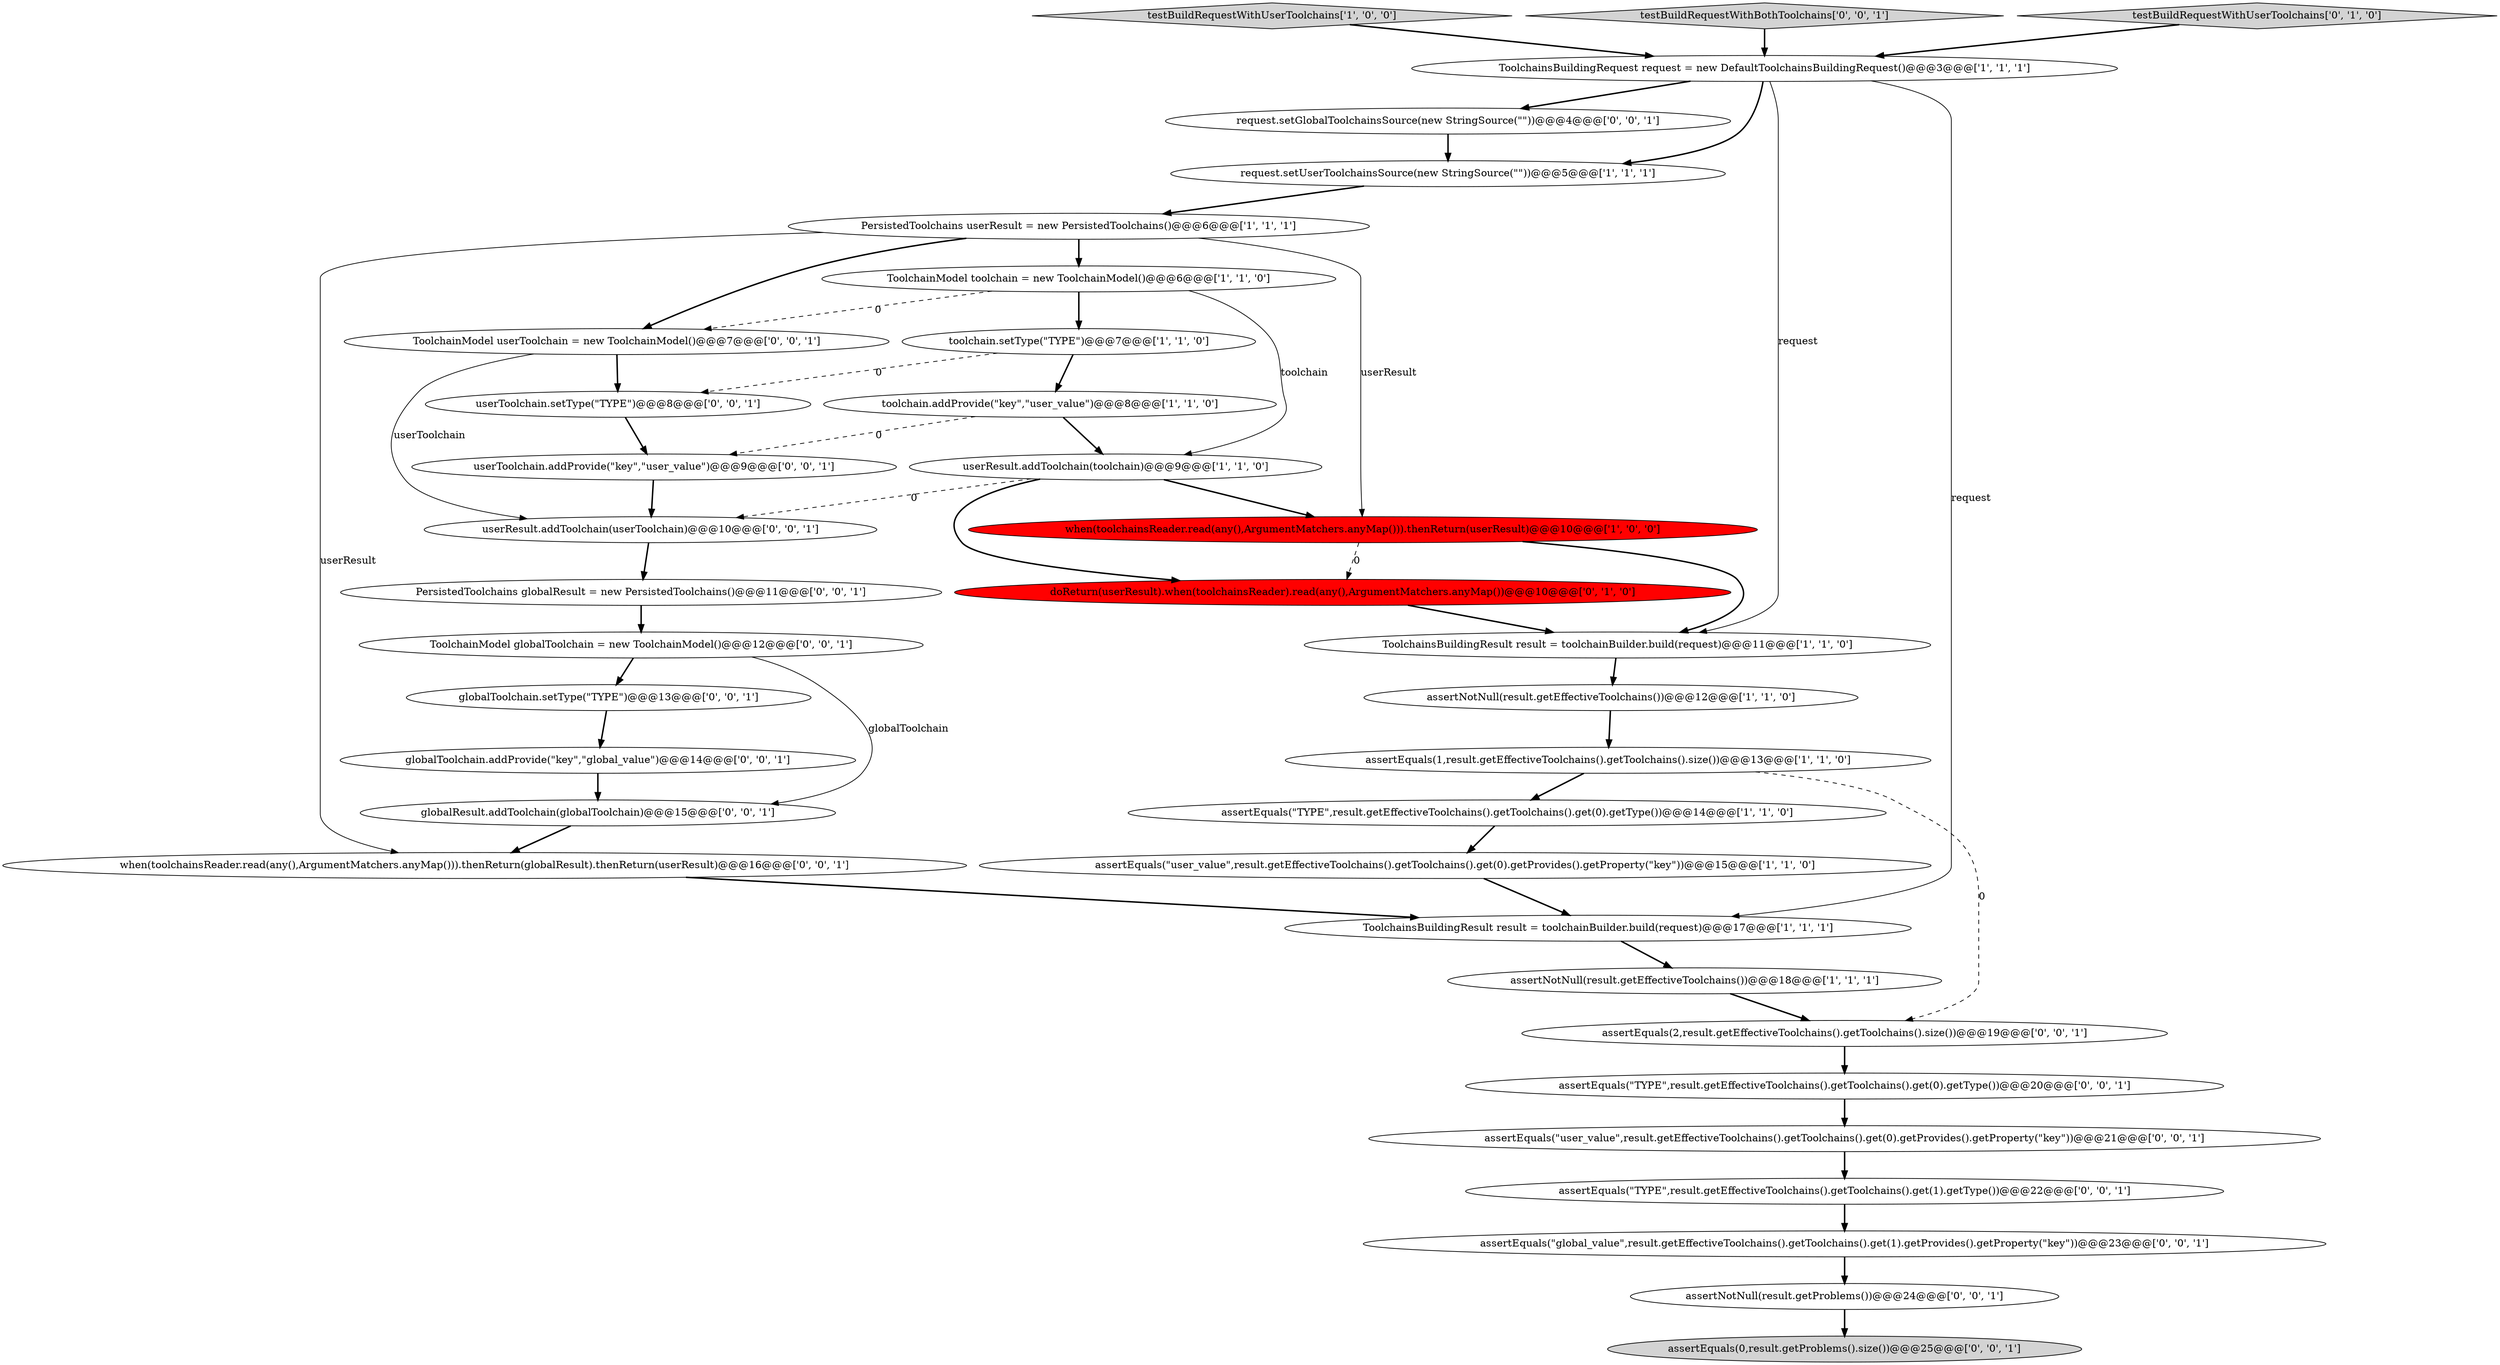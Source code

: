 digraph {
20 [style = filled, label = "request.setGlobalToolchainsSource(new StringSource(\"\"))@@@4@@@['0', '0', '1']", fillcolor = white, shape = ellipse image = "AAA0AAABBB3BBB"];
2 [style = filled, label = "assertEquals(\"user_value\",result.getEffectiveToolchains().getToolchains().get(0).getProvides().getProperty(\"key\"))@@@15@@@['1', '1', '0']", fillcolor = white, shape = ellipse image = "AAA0AAABBB1BBB"];
19 [style = filled, label = "userToolchain.setType(\"TYPE\")@@@8@@@['0', '0', '1']", fillcolor = white, shape = ellipse image = "AAA0AAABBB3BBB"];
12 [style = filled, label = "toolchain.addProvide(\"key\",\"user_value\")@@@8@@@['1', '1', '0']", fillcolor = white, shape = ellipse image = "AAA0AAABBB1BBB"];
1 [style = filled, label = "assertEquals(\"TYPE\",result.getEffectiveToolchains().getToolchains().get(0).getType())@@@14@@@['1', '1', '0']", fillcolor = white, shape = ellipse image = "AAA0AAABBB1BBB"];
14 [style = filled, label = "when(toolchainsReader.read(any(),ArgumentMatchers.anyMap())).thenReturn(userResult)@@@10@@@['1', '0', '0']", fillcolor = red, shape = ellipse image = "AAA1AAABBB1BBB"];
26 [style = filled, label = "assertEquals(0,result.getProblems().size())@@@25@@@['0', '0', '1']", fillcolor = lightgray, shape = ellipse image = "AAA0AAABBB3BBB"];
6 [style = filled, label = "ToolchainModel toolchain = new ToolchainModel()@@@6@@@['1', '1', '0']", fillcolor = white, shape = ellipse image = "AAA0AAABBB1BBB"];
29 [style = filled, label = "ToolchainModel userToolchain = new ToolchainModel()@@@7@@@['0', '0', '1']", fillcolor = white, shape = ellipse image = "AAA0AAABBB3BBB"];
5 [style = filled, label = "ToolchainsBuildingResult result = toolchainBuilder.build(request)@@@17@@@['1', '1', '1']", fillcolor = white, shape = ellipse image = "AAA0AAABBB1BBB"];
10 [style = filled, label = "assertNotNull(result.getEffectiveToolchains())@@@18@@@['1', '1', '1']", fillcolor = white, shape = ellipse image = "AAA0AAABBB1BBB"];
11 [style = filled, label = "testBuildRequestWithUserToolchains['1', '0', '0']", fillcolor = lightgray, shape = diamond image = "AAA0AAABBB1BBB"];
27 [style = filled, label = "assertEquals(\"user_value\",result.getEffectiveToolchains().getToolchains().get(0).getProvides().getProperty(\"key\"))@@@21@@@['0', '0', '1']", fillcolor = white, shape = ellipse image = "AAA0AAABBB3BBB"];
28 [style = filled, label = "assertEquals(\"global_value\",result.getEffectiveToolchains().getToolchains().get(1).getProvides().getProperty(\"key\"))@@@23@@@['0', '0', '1']", fillcolor = white, shape = ellipse image = "AAA0AAABBB3BBB"];
22 [style = filled, label = "userToolchain.addProvide(\"key\",\"user_value\")@@@9@@@['0', '0', '1']", fillcolor = white, shape = ellipse image = "AAA0AAABBB3BBB"];
30 [style = filled, label = "PersistedToolchains globalResult = new PersistedToolchains()@@@11@@@['0', '0', '1']", fillcolor = white, shape = ellipse image = "AAA0AAABBB3BBB"];
4 [style = filled, label = "assertEquals(1,result.getEffectiveToolchains().getToolchains().size())@@@13@@@['1', '1', '0']", fillcolor = white, shape = ellipse image = "AAA0AAABBB1BBB"];
9 [style = filled, label = "ToolchainsBuildingRequest request = new DefaultToolchainsBuildingRequest()@@@3@@@['1', '1', '1']", fillcolor = white, shape = ellipse image = "AAA0AAABBB1BBB"];
36 [style = filled, label = "assertEquals(\"TYPE\",result.getEffectiveToolchains().getToolchains().get(1).getType())@@@22@@@['0', '0', '1']", fillcolor = white, shape = ellipse image = "AAA0AAABBB3BBB"];
18 [style = filled, label = "userResult.addToolchain(userToolchain)@@@10@@@['0', '0', '1']", fillcolor = white, shape = ellipse image = "AAA0AAABBB3BBB"];
7 [style = filled, label = "ToolchainsBuildingResult result = toolchainBuilder.build(request)@@@11@@@['1', '1', '0']", fillcolor = white, shape = ellipse image = "AAA0AAABBB1BBB"];
3 [style = filled, label = "toolchain.setType(\"TYPE\")@@@7@@@['1', '1', '0']", fillcolor = white, shape = ellipse image = "AAA0AAABBB1BBB"];
35 [style = filled, label = "ToolchainModel globalToolchain = new ToolchainModel()@@@12@@@['0', '0', '1']", fillcolor = white, shape = ellipse image = "AAA0AAABBB3BBB"];
13 [style = filled, label = "userResult.addToolchain(toolchain)@@@9@@@['1', '1', '0']", fillcolor = white, shape = ellipse image = "AAA0AAABBB1BBB"];
16 [style = filled, label = "doReturn(userResult).when(toolchainsReader).read(any(),ArgumentMatchers.anyMap())@@@10@@@['0', '1', '0']", fillcolor = red, shape = ellipse image = "AAA1AAABBB2BBB"];
15 [style = filled, label = "request.setUserToolchainsSource(new StringSource(\"\"))@@@5@@@['1', '1', '1']", fillcolor = white, shape = ellipse image = "AAA0AAABBB1BBB"];
0 [style = filled, label = "PersistedToolchains userResult = new PersistedToolchains()@@@6@@@['1', '1', '1']", fillcolor = white, shape = ellipse image = "AAA0AAABBB1BBB"];
33 [style = filled, label = "globalResult.addToolchain(globalToolchain)@@@15@@@['0', '0', '1']", fillcolor = white, shape = ellipse image = "AAA0AAABBB3BBB"];
8 [style = filled, label = "assertNotNull(result.getEffectiveToolchains())@@@12@@@['1', '1', '0']", fillcolor = white, shape = ellipse image = "AAA0AAABBB1BBB"];
34 [style = filled, label = "assertNotNull(result.getProblems())@@@24@@@['0', '0', '1']", fillcolor = white, shape = ellipse image = "AAA0AAABBB3BBB"];
21 [style = filled, label = "globalToolchain.addProvide(\"key\",\"global_value\")@@@14@@@['0', '0', '1']", fillcolor = white, shape = ellipse image = "AAA0AAABBB3BBB"];
31 [style = filled, label = "testBuildRequestWithBothToolchains['0', '0', '1']", fillcolor = lightgray, shape = diamond image = "AAA0AAABBB3BBB"];
24 [style = filled, label = "assertEquals(\"TYPE\",result.getEffectiveToolchains().getToolchains().get(0).getType())@@@20@@@['0', '0', '1']", fillcolor = white, shape = ellipse image = "AAA0AAABBB3BBB"];
32 [style = filled, label = "when(toolchainsReader.read(any(),ArgumentMatchers.anyMap())).thenReturn(globalResult).thenReturn(userResult)@@@16@@@['0', '0', '1']", fillcolor = white, shape = ellipse image = "AAA0AAABBB3BBB"];
17 [style = filled, label = "testBuildRequestWithUserToolchains['0', '1', '0']", fillcolor = lightgray, shape = diamond image = "AAA0AAABBB2BBB"];
25 [style = filled, label = "assertEquals(2,result.getEffectiveToolchains().getToolchains().size())@@@19@@@['0', '0', '1']", fillcolor = white, shape = ellipse image = "AAA0AAABBB3BBB"];
23 [style = filled, label = "globalToolchain.setType(\"TYPE\")@@@13@@@['0', '0', '1']", fillcolor = white, shape = ellipse image = "AAA0AAABBB3BBB"];
6->3 [style = bold, label=""];
5->10 [style = bold, label=""];
32->5 [style = bold, label=""];
27->36 [style = bold, label=""];
0->14 [style = solid, label="userResult"];
28->34 [style = bold, label=""];
0->6 [style = bold, label=""];
31->9 [style = bold, label=""];
6->13 [style = solid, label="toolchain"];
17->9 [style = bold, label=""];
21->33 [style = bold, label=""];
16->7 [style = bold, label=""];
36->28 [style = bold, label=""];
29->18 [style = solid, label="userToolchain"];
18->30 [style = bold, label=""];
9->20 [style = bold, label=""];
0->29 [style = bold, label=""];
3->12 [style = bold, label=""];
7->8 [style = bold, label=""];
11->9 [style = bold, label=""];
13->16 [style = bold, label=""];
35->33 [style = solid, label="globalToolchain"];
14->7 [style = bold, label=""];
3->19 [style = dashed, label="0"];
9->5 [style = solid, label="request"];
4->25 [style = dashed, label="0"];
12->13 [style = bold, label=""];
25->24 [style = bold, label=""];
35->23 [style = bold, label=""];
22->18 [style = bold, label=""];
0->32 [style = solid, label="userResult"];
6->29 [style = dashed, label="0"];
30->35 [style = bold, label=""];
29->19 [style = bold, label=""];
23->21 [style = bold, label=""];
34->26 [style = bold, label=""];
10->25 [style = bold, label=""];
9->15 [style = bold, label=""];
15->0 [style = bold, label=""];
12->22 [style = dashed, label="0"];
33->32 [style = bold, label=""];
9->7 [style = solid, label="request"];
4->1 [style = bold, label=""];
1->2 [style = bold, label=""];
14->16 [style = dashed, label="0"];
8->4 [style = bold, label=""];
13->18 [style = dashed, label="0"];
20->15 [style = bold, label=""];
19->22 [style = bold, label=""];
13->14 [style = bold, label=""];
24->27 [style = bold, label=""];
2->5 [style = bold, label=""];
}
